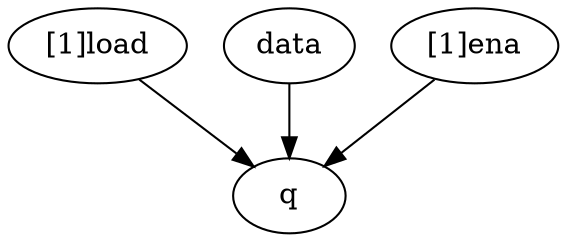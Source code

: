strict digraph "" {
	q	[complexity=0,
		importance=0.454545232098,
		rank=0.0];
	"[1]load"	[complexity=1,
		importance=0.636363488065,
		rank=0.636363488065];
	"[1]load" -> q;
	data	[complexity=4,
		importance=1.09090872016,
		rank=0.272727180041];
	data -> q;
	"[1]ena"	[complexity=1,
		importance=1.09090872016,
		rank=1.09090872016];
	"[1]ena" -> q;
}
